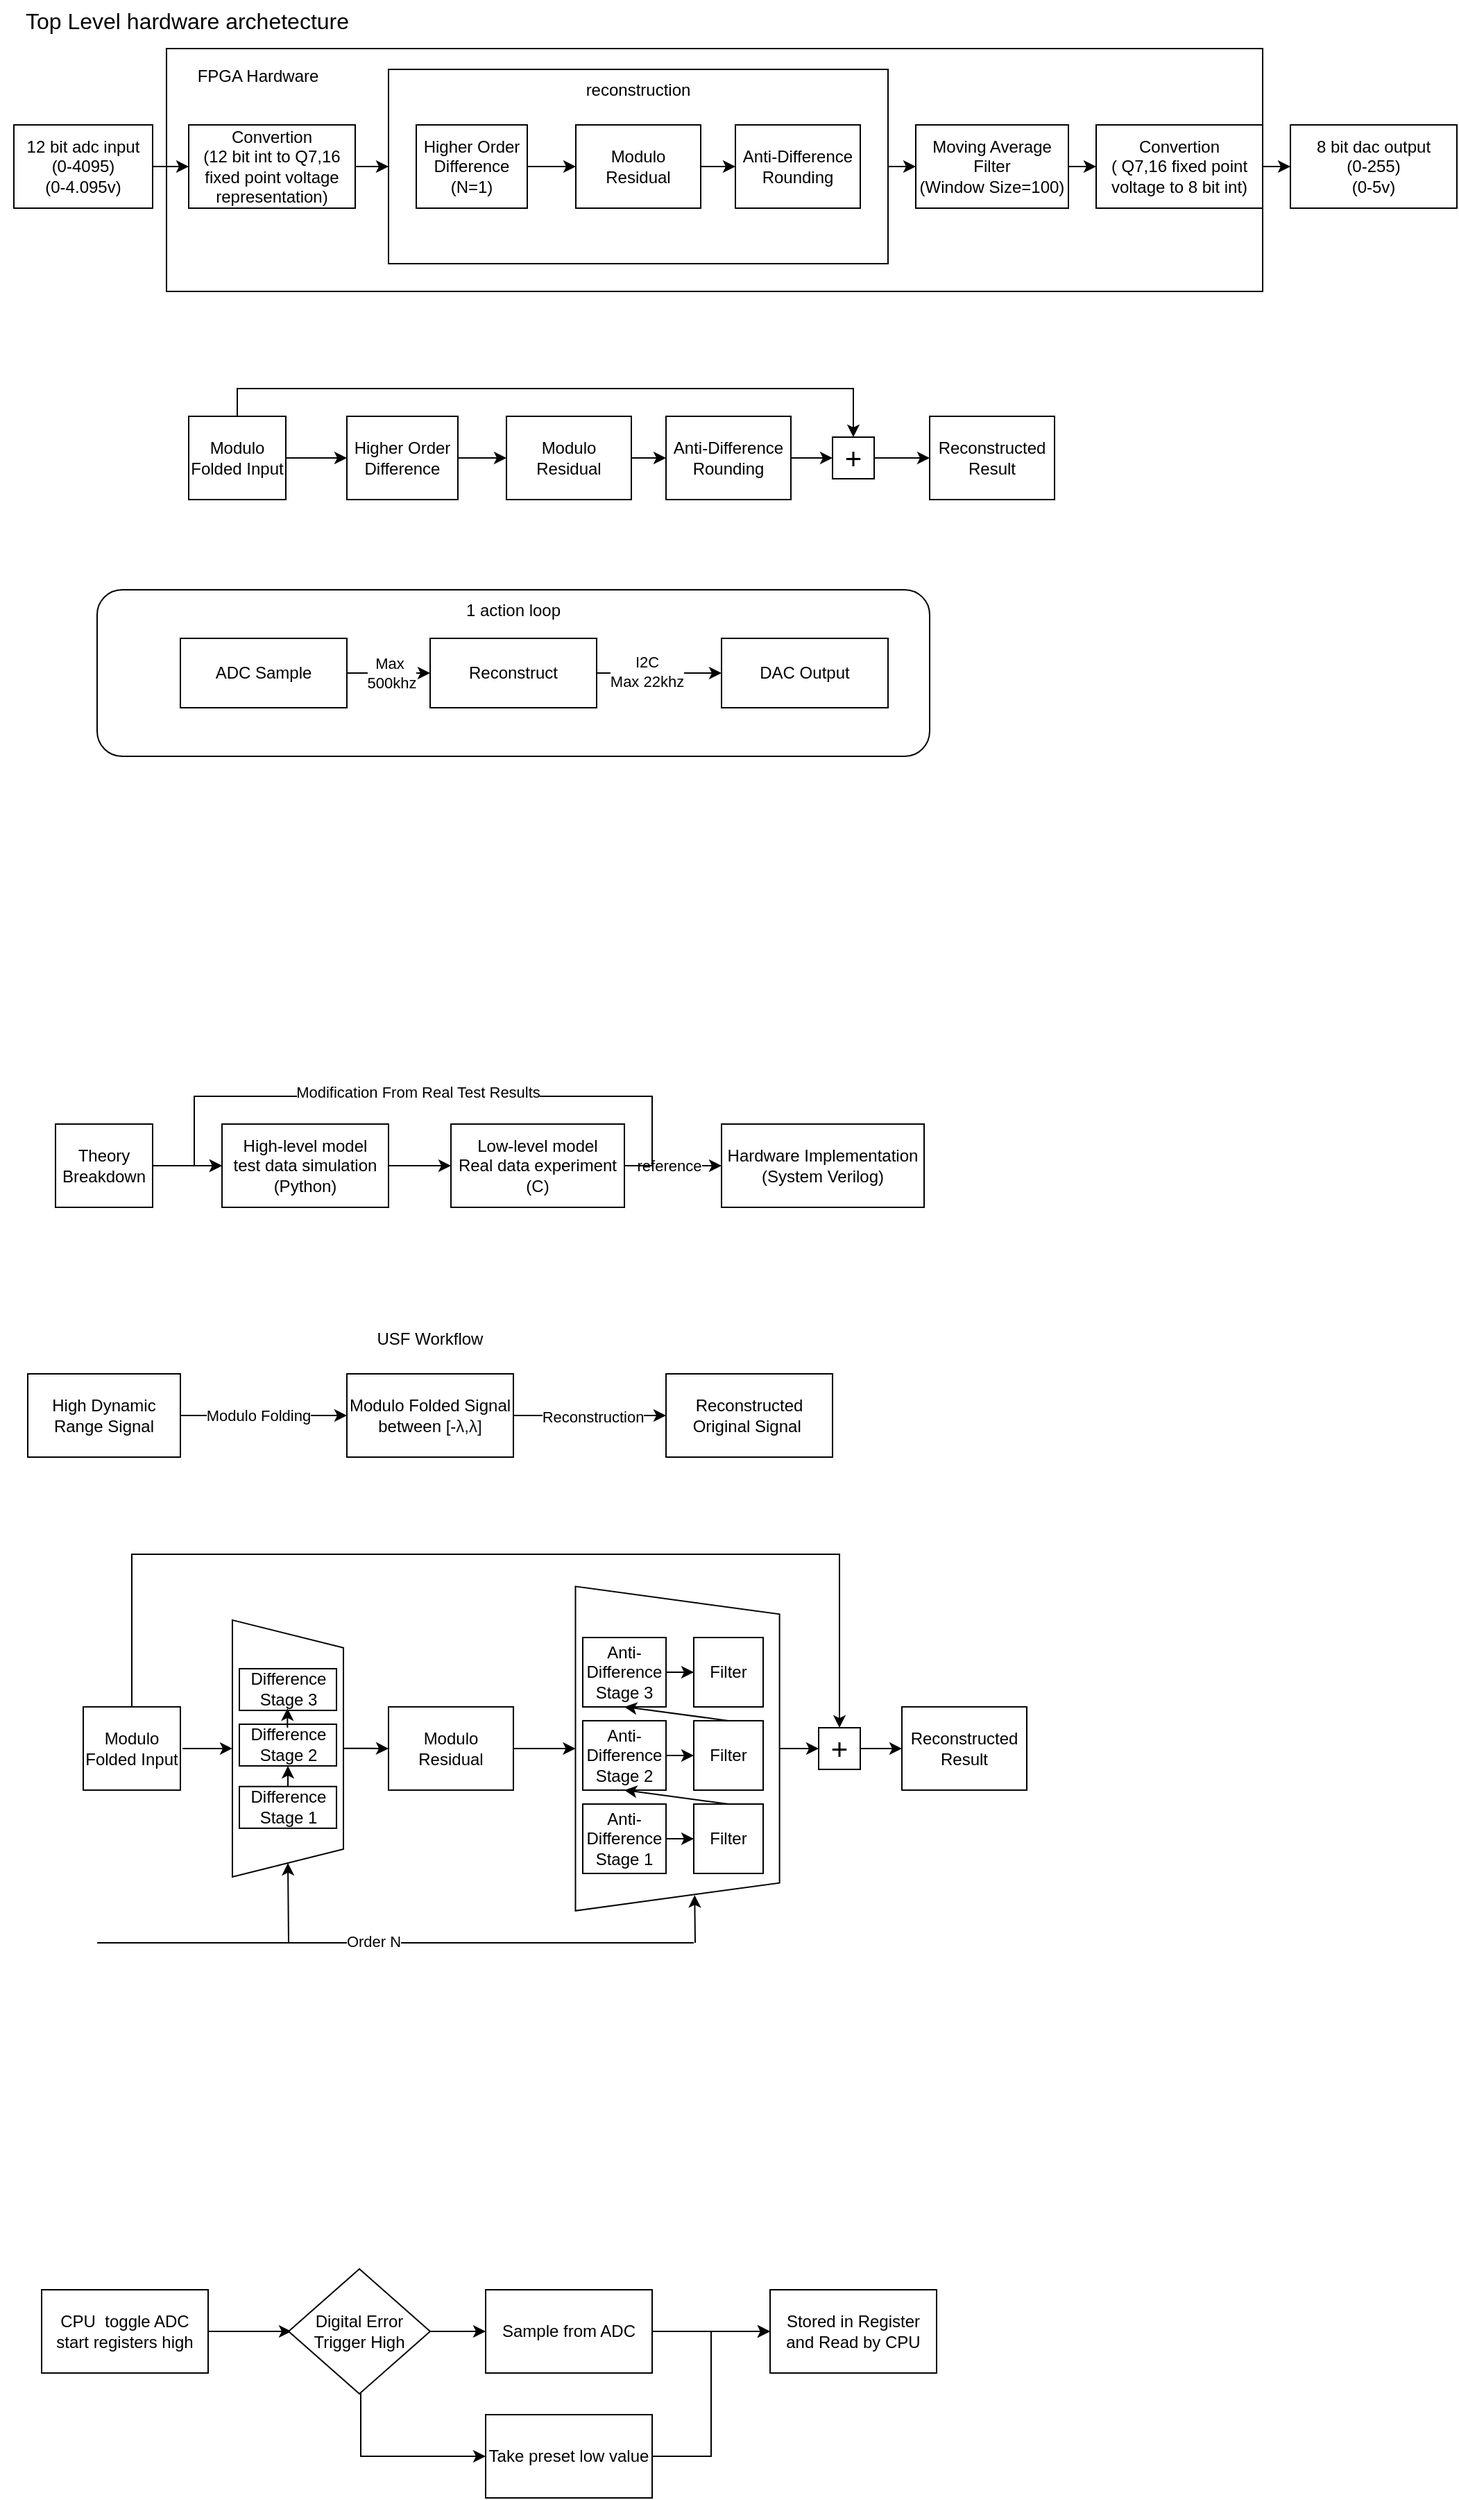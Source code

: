<mxfile version="27.1.4">
  <diagram name="第 1 页" id="DpyVP237-prWhmccieEh">
    <mxGraphModel dx="1034" dy="570" grid="1" gridSize="10" guides="1" tooltips="1" connect="1" arrows="1" fold="1" page="1" pageScale="1" pageWidth="1169" pageHeight="827" math="0" shadow="0">
      <root>
        <mxCell id="0" />
        <mxCell id="1" parent="0" />
        <mxCell id="Tnk6UtJkE0CCUPSip0-P-78" style="edgeStyle=orthogonalEdgeStyle;rounded=0;orthogonalLoop=1;jettySize=auto;html=1;entryX=0;entryY=0.5;entryDx=0;entryDy=0;" parent="1" source="Tnk6UtJkE0CCUPSip0-P-75" target="Tnk6UtJkE0CCUPSip0-P-32" edge="1">
          <mxGeometry relative="1" as="geometry" />
        </mxCell>
        <mxCell id="Tnk6UtJkE0CCUPSip0-P-75" value="" style="shape=trapezoid;perimeter=trapezoidPerimeter;whiteSpace=wrap;html=1;fixedSize=1;rotation=90;" parent="1" vertex="1">
          <mxGeometry x="421.43" y="1326.49" width="233.68" height="147.07" as="geometry" />
        </mxCell>
        <mxCell id="wR1qudTtFKgaIiXU7urF-36" value="" style="rounded=1;whiteSpace=wrap;html=1;" parent="1" vertex="1">
          <mxGeometry x="120" y="565" width="600" height="120" as="geometry" />
        </mxCell>
        <mxCell id="wR1qudTtFKgaIiXU7urF-27" value="" style="rounded=0;whiteSpace=wrap;html=1;" parent="1" vertex="1">
          <mxGeometry x="170" y="175" width="790" height="175" as="geometry" />
        </mxCell>
        <mxCell id="wR1qudTtFKgaIiXU7urF-2" style="edgeStyle=orthogonalEdgeStyle;rounded=0;orthogonalLoop=1;jettySize=auto;html=1;entryX=0;entryY=0.5;entryDx=0;entryDy=0;" parent="1" source="6OF3JbXOs-h79z-HZUOT-1" target="wR1qudTtFKgaIiXU7urF-1" edge="1">
          <mxGeometry relative="1" as="geometry" />
        </mxCell>
        <mxCell id="6OF3JbXOs-h79z-HZUOT-1" value="12 bit adc input&lt;div&gt;(0-4095)&lt;/div&gt;&lt;div&gt;(0-4.095v)&lt;/div&gt;" style="rounded=0;whiteSpace=wrap;html=1;" parent="1" vertex="1">
          <mxGeometry x="60" y="230" width="100" height="60" as="geometry" />
        </mxCell>
        <mxCell id="6OF3JbXOs-h79z-HZUOT-2" value="8 bit dac output&lt;div&gt;(0-255)&lt;br&gt;&lt;div&gt;(0-5v)&lt;/div&gt;&lt;/div&gt;" style="rounded=0;whiteSpace=wrap;html=1;" parent="1" vertex="1">
          <mxGeometry x="980" y="230" width="120" height="60" as="geometry" />
        </mxCell>
        <mxCell id="wR1qudTtFKgaIiXU7urF-12" style="edgeStyle=orthogonalEdgeStyle;rounded=0;orthogonalLoop=1;jettySize=auto;html=1;entryX=0;entryY=0.5;entryDx=0;entryDy=0;" parent="1" source="6OF3JbXOs-h79z-HZUOT-3" target="wR1qudTtFKgaIiXU7urF-11" edge="1">
          <mxGeometry relative="1" as="geometry" />
        </mxCell>
        <mxCell id="6OF3JbXOs-h79z-HZUOT-3" value="" style="rounded=0;whiteSpace=wrap;html=1;" parent="1" vertex="1">
          <mxGeometry x="330" y="190" width="360" height="140" as="geometry" />
        </mxCell>
        <mxCell id="wR1qudTtFKgaIiXU7urF-6" style="edgeStyle=orthogonalEdgeStyle;rounded=0;orthogonalLoop=1;jettySize=auto;html=1;entryX=0;entryY=0.5;entryDx=0;entryDy=0;" parent="1" source="6OF3JbXOs-h79z-HZUOT-4" target="wR1qudTtFKgaIiXU7urF-4" edge="1">
          <mxGeometry relative="1" as="geometry" />
        </mxCell>
        <mxCell id="6OF3JbXOs-h79z-HZUOT-4" value="Higher Order Difference&lt;div&gt;(N=1)&lt;/div&gt;" style="rounded=0;whiteSpace=wrap;html=1;" parent="1" vertex="1">
          <mxGeometry x="350" y="230" width="80" height="60" as="geometry" />
        </mxCell>
        <mxCell id="6OF3JbXOs-h79z-HZUOT-8" value="reconstruction" style="text;html=1;align=center;verticalAlign=middle;whiteSpace=wrap;rounded=0;" parent="1" vertex="1">
          <mxGeometry x="480" y="190" width="60" height="30" as="geometry" />
        </mxCell>
        <mxCell id="wR1qudTtFKgaIiXU7urF-3" style="edgeStyle=orthogonalEdgeStyle;rounded=0;orthogonalLoop=1;jettySize=auto;html=1;entryX=0;entryY=0.5;entryDx=0;entryDy=0;" parent="1" source="wR1qudTtFKgaIiXU7urF-1" target="6OF3JbXOs-h79z-HZUOT-3" edge="1">
          <mxGeometry relative="1" as="geometry" />
        </mxCell>
        <mxCell id="wR1qudTtFKgaIiXU7urF-1" value="Convertion&lt;div&gt;(12 bit int to Q7,16 fixed point voltage representation)&lt;/div&gt;" style="rounded=0;whiteSpace=wrap;html=1;" parent="1" vertex="1">
          <mxGeometry x="186" y="230" width="120" height="60" as="geometry" />
        </mxCell>
        <mxCell id="wR1qudTtFKgaIiXU7urF-8" style="edgeStyle=orthogonalEdgeStyle;rounded=0;orthogonalLoop=1;jettySize=auto;html=1;entryX=0;entryY=0.5;entryDx=0;entryDy=0;" parent="1" source="wR1qudTtFKgaIiXU7urF-4" target="wR1qudTtFKgaIiXU7urF-5" edge="1">
          <mxGeometry relative="1" as="geometry" />
        </mxCell>
        <mxCell id="wR1qudTtFKgaIiXU7urF-4" value="Modulo Residual" style="rounded=0;whiteSpace=wrap;html=1;" parent="1" vertex="1">
          <mxGeometry x="465" y="230" width="90" height="60" as="geometry" />
        </mxCell>
        <mxCell id="wR1qudTtFKgaIiXU7urF-5" value="Anti-Difference Rounding" style="rounded=0;whiteSpace=wrap;html=1;" parent="1" vertex="1">
          <mxGeometry x="580" y="230" width="90" height="60" as="geometry" />
        </mxCell>
        <mxCell id="wR1qudTtFKgaIiXU7urF-10" style="edgeStyle=orthogonalEdgeStyle;rounded=0;orthogonalLoop=1;jettySize=auto;html=1;entryX=0;entryY=0.5;entryDx=0;entryDy=0;" parent="1" source="wR1qudTtFKgaIiXU7urF-9" target="6OF3JbXOs-h79z-HZUOT-2" edge="1">
          <mxGeometry relative="1" as="geometry" />
        </mxCell>
        <mxCell id="wR1qudTtFKgaIiXU7urF-9" value="Convertion&lt;div&gt;( Q7,16 fixed point voltage to 8 bit int)&lt;/div&gt;" style="rounded=0;whiteSpace=wrap;html=1;" parent="1" vertex="1">
          <mxGeometry x="840" y="230" width="120" height="60" as="geometry" />
        </mxCell>
        <mxCell id="wR1qudTtFKgaIiXU7urF-13" style="edgeStyle=orthogonalEdgeStyle;rounded=0;orthogonalLoop=1;jettySize=auto;html=1;entryX=0;entryY=0.5;entryDx=0;entryDy=0;" parent="1" source="wR1qudTtFKgaIiXU7urF-11" target="wR1qudTtFKgaIiXU7urF-9" edge="1">
          <mxGeometry relative="1" as="geometry" />
        </mxCell>
        <mxCell id="wR1qudTtFKgaIiXU7urF-11" value="Moving Average Filter&lt;div&gt;(Window Size=100)&lt;/div&gt;" style="rounded=0;whiteSpace=wrap;html=1;" parent="1" vertex="1">
          <mxGeometry x="710" y="230" width="110" height="60" as="geometry" />
        </mxCell>
        <mxCell id="wR1qudTtFKgaIiXU7urF-14" value="&lt;font style=&quot;font-size: 16px;&quot;&gt;Top Level hardware archetecture&lt;/font&gt;" style="text;html=1;align=center;verticalAlign=middle;whiteSpace=wrap;rounded=0;" parent="1" vertex="1">
          <mxGeometry x="50" y="140" width="270" height="30" as="geometry" />
        </mxCell>
        <mxCell id="wR1qudTtFKgaIiXU7urF-18" style="edgeStyle=orthogonalEdgeStyle;rounded=0;orthogonalLoop=1;jettySize=auto;html=1;entryX=0;entryY=0.5;entryDx=0;entryDy=0;" parent="1" source="wR1qudTtFKgaIiXU7urF-15" target="wR1qudTtFKgaIiXU7urF-16" edge="1">
          <mxGeometry relative="1" as="geometry" />
        </mxCell>
        <mxCell id="wR1qudTtFKgaIiXU7urF-15" value="Higher Order Difference" style="rounded=0;whiteSpace=wrap;html=1;" parent="1" vertex="1">
          <mxGeometry x="300" y="440" width="80" height="60" as="geometry" />
        </mxCell>
        <mxCell id="wR1qudTtFKgaIiXU7urF-19" style="edgeStyle=orthogonalEdgeStyle;rounded=0;orthogonalLoop=1;jettySize=auto;html=1;entryX=0;entryY=0.5;entryDx=0;entryDy=0;" parent="1" source="wR1qudTtFKgaIiXU7urF-16" target="wR1qudTtFKgaIiXU7urF-17" edge="1">
          <mxGeometry relative="1" as="geometry" />
        </mxCell>
        <mxCell id="wR1qudTtFKgaIiXU7urF-16" value="Modulo Residual" style="rounded=0;whiteSpace=wrap;html=1;" parent="1" vertex="1">
          <mxGeometry x="415" y="440" width="90" height="60" as="geometry" />
        </mxCell>
        <mxCell id="wR1qudTtFKgaIiXU7urF-21" style="edgeStyle=orthogonalEdgeStyle;rounded=0;orthogonalLoop=1;jettySize=auto;html=1;entryX=0;entryY=0.5;entryDx=0;entryDy=0;" parent="1" source="wR1qudTtFKgaIiXU7urF-17" target="wR1qudTtFKgaIiXU7urF-20" edge="1">
          <mxGeometry relative="1" as="geometry" />
        </mxCell>
        <mxCell id="wR1qudTtFKgaIiXU7urF-17" value="Anti-Difference Rounding" style="rounded=0;whiteSpace=wrap;html=1;" parent="1" vertex="1">
          <mxGeometry x="530" y="440" width="90" height="60" as="geometry" />
        </mxCell>
        <mxCell id="wR1qudTtFKgaIiXU7urF-25" style="edgeStyle=orthogonalEdgeStyle;rounded=0;orthogonalLoop=1;jettySize=auto;html=1;" parent="1" source="wR1qudTtFKgaIiXU7urF-20" target="wR1qudTtFKgaIiXU7urF-26" edge="1">
          <mxGeometry relative="1" as="geometry">
            <mxPoint x="710" y="470" as="targetPoint" />
          </mxGeometry>
        </mxCell>
        <mxCell id="wR1qudTtFKgaIiXU7urF-20" value="&lt;font style=&quot;font-size: 21px;&quot;&gt;+&lt;/font&gt;" style="rounded=0;whiteSpace=wrap;html=1;" parent="1" vertex="1">
          <mxGeometry x="650" y="455" width="30" height="30" as="geometry" />
        </mxCell>
        <mxCell id="wR1qudTtFKgaIiXU7urF-23" style="edgeStyle=orthogonalEdgeStyle;rounded=0;orthogonalLoop=1;jettySize=auto;html=1;entryX=0;entryY=0.5;entryDx=0;entryDy=0;" parent="1" source="wR1qudTtFKgaIiXU7urF-22" target="wR1qudTtFKgaIiXU7urF-15" edge="1">
          <mxGeometry relative="1" as="geometry" />
        </mxCell>
        <mxCell id="wR1qudTtFKgaIiXU7urF-24" style="edgeStyle=orthogonalEdgeStyle;rounded=0;orthogonalLoop=1;jettySize=auto;html=1;entryX=0.5;entryY=0;entryDx=0;entryDy=0;" parent="1" source="wR1qudTtFKgaIiXU7urF-22" target="wR1qudTtFKgaIiXU7urF-20" edge="1">
          <mxGeometry relative="1" as="geometry">
            <Array as="points">
              <mxPoint x="221" y="420" />
              <mxPoint x="665" y="420" />
            </Array>
          </mxGeometry>
        </mxCell>
        <mxCell id="wR1qudTtFKgaIiXU7urF-22" value="Modulo Folded Input" style="rounded=0;whiteSpace=wrap;html=1;" parent="1" vertex="1">
          <mxGeometry x="186" y="440" width="70" height="60" as="geometry" />
        </mxCell>
        <mxCell id="wR1qudTtFKgaIiXU7urF-26" value="Reconstructed Result" style="rounded=0;whiteSpace=wrap;html=1;" parent="1" vertex="1">
          <mxGeometry x="720" y="440" width="90" height="60" as="geometry" />
        </mxCell>
        <mxCell id="wR1qudTtFKgaIiXU7urF-28" value="FPGA Hardware" style="text;html=1;align=center;verticalAlign=middle;whiteSpace=wrap;rounded=0;" parent="1" vertex="1">
          <mxGeometry x="186" y="180" width="100" height="30" as="geometry" />
        </mxCell>
        <mxCell id="wR1qudTtFKgaIiXU7urF-32" style="edgeStyle=orthogonalEdgeStyle;rounded=0;orthogonalLoop=1;jettySize=auto;html=1;exitX=1;exitY=0.5;exitDx=0;exitDy=0;" parent="1" source="wR1qudTtFKgaIiXU7urF-29" target="wR1qudTtFKgaIiXU7urF-30" edge="1">
          <mxGeometry relative="1" as="geometry" />
        </mxCell>
        <mxCell id="wR1qudTtFKgaIiXU7urF-33" value="Max&amp;nbsp;&lt;div&gt;500khz&lt;/div&gt;" style="edgeLabel;html=1;align=center;verticalAlign=middle;resizable=0;points=[];" parent="wR1qudTtFKgaIiXU7urF-32" vertex="1" connectable="0">
          <mxGeometry x="0.049" relative="1" as="geometry">
            <mxPoint as="offset" />
          </mxGeometry>
        </mxCell>
        <mxCell id="wR1qudTtFKgaIiXU7urF-29" value="ADC Sample" style="rounded=0;whiteSpace=wrap;html=1;" parent="1" vertex="1">
          <mxGeometry x="180" y="600" width="120" height="50" as="geometry" />
        </mxCell>
        <mxCell id="wR1qudTtFKgaIiXU7urF-34" style="edgeStyle=orthogonalEdgeStyle;rounded=0;orthogonalLoop=1;jettySize=auto;html=1;" parent="1" source="wR1qudTtFKgaIiXU7urF-30" target="wR1qudTtFKgaIiXU7urF-31" edge="1">
          <mxGeometry relative="1" as="geometry" />
        </mxCell>
        <mxCell id="wR1qudTtFKgaIiXU7urF-35" value="I2C&lt;div&gt;Max 22khz&lt;/div&gt;" style="edgeLabel;html=1;align=center;verticalAlign=middle;resizable=0;points=[];" parent="wR1qudTtFKgaIiXU7urF-34" vertex="1" connectable="0">
          <mxGeometry x="-0.212" y="1" relative="1" as="geometry">
            <mxPoint as="offset" />
          </mxGeometry>
        </mxCell>
        <mxCell id="wR1qudTtFKgaIiXU7urF-30" value="Reconstruct" style="rounded=0;whiteSpace=wrap;html=1;" parent="1" vertex="1">
          <mxGeometry x="360" y="600" width="120" height="50" as="geometry" />
        </mxCell>
        <mxCell id="wR1qudTtFKgaIiXU7urF-31" value="DAC Output" style="rounded=0;whiteSpace=wrap;html=1;" parent="1" vertex="1">
          <mxGeometry x="570" y="600" width="120" height="50" as="geometry" />
        </mxCell>
        <mxCell id="wR1qudTtFKgaIiXU7urF-37" value="1 action loop" style="text;html=1;align=center;verticalAlign=middle;whiteSpace=wrap;rounded=0;" parent="1" vertex="1">
          <mxGeometry x="375" y="565" width="90" height="30" as="geometry" />
        </mxCell>
        <mxCell id="Tnk6UtJkE0CCUPSip0-P-1" style="edgeStyle=orthogonalEdgeStyle;rounded=0;orthogonalLoop=1;jettySize=auto;html=1;entryX=0;entryY=0.5;entryDx=0;entryDy=0;" parent="1" source="Tnk6UtJkE0CCUPSip0-P-2" target="Tnk6UtJkE0CCUPSip0-P-4" edge="1">
          <mxGeometry relative="1" as="geometry" />
        </mxCell>
        <mxCell id="Tnk6UtJkE0CCUPSip0-P-2" value="High-level model&lt;div&gt;test data simulation&lt;/div&gt;&lt;div&gt;(Python)&lt;/div&gt;" style="rounded=0;whiteSpace=wrap;html=1;" parent="1" vertex="1">
          <mxGeometry x="210" y="950" width="120" height="60" as="geometry" />
        </mxCell>
        <mxCell id="Tnk6UtJkE0CCUPSip0-P-3" style="edgeStyle=orthogonalEdgeStyle;rounded=0;orthogonalLoop=1;jettySize=auto;html=1;entryX=0;entryY=0.5;entryDx=0;entryDy=0;" parent="1" source="Tnk6UtJkE0CCUPSip0-P-4" target="Tnk6UtJkE0CCUPSip0-P-6" edge="1">
          <mxGeometry relative="1" as="geometry" />
        </mxCell>
        <mxCell id="Tnk6UtJkE0CCUPSip0-P-13" value="reference" style="edgeLabel;html=1;align=center;verticalAlign=middle;resizable=0;points=[];" parent="Tnk6UtJkE0CCUPSip0-P-3" vertex="1" connectable="0">
          <mxGeometry x="0.098" y="1" relative="1" as="geometry">
            <mxPoint x="-7" y="1" as="offset" />
          </mxGeometry>
        </mxCell>
        <mxCell id="Tnk6UtJkE0CCUPSip0-P-14" style="edgeStyle=orthogonalEdgeStyle;rounded=0;orthogonalLoop=1;jettySize=auto;html=1;exitX=1;exitY=0.5;exitDx=0;exitDy=0;" parent="1" source="Tnk6UtJkE0CCUPSip0-P-4" edge="1">
          <mxGeometry relative="1" as="geometry">
            <mxPoint x="210" y="980" as="targetPoint" />
            <Array as="points">
              <mxPoint x="520" y="980" />
              <mxPoint x="520" y="930" />
              <mxPoint x="190" y="930" />
              <mxPoint x="190" y="980" />
            </Array>
          </mxGeometry>
        </mxCell>
        <mxCell id="Tnk6UtJkE0CCUPSip0-P-15" value="Modification From Real Test Results" style="edgeLabel;html=1;align=center;verticalAlign=middle;resizable=0;points=[];" parent="Tnk6UtJkE0CCUPSip0-P-14" vertex="1" connectable="0">
          <mxGeometry x="-0.011" y="-3" relative="1" as="geometry">
            <mxPoint x="-7" as="offset" />
          </mxGeometry>
        </mxCell>
        <mxCell id="Tnk6UtJkE0CCUPSip0-P-4" value="&lt;div&gt;Low-level model&lt;/div&gt;Real data experiment&lt;div&gt;(C)&lt;/div&gt;" style="rounded=0;whiteSpace=wrap;html=1;" parent="1" vertex="1">
          <mxGeometry x="375" y="950" width="125" height="60" as="geometry" />
        </mxCell>
        <mxCell id="Tnk6UtJkE0CCUPSip0-P-6" value="Hardware Implementation&lt;div&gt;(System Verilog)&lt;/div&gt;" style="rounded=0;whiteSpace=wrap;html=1;" parent="1" vertex="1">
          <mxGeometry x="570" y="950" width="146" height="60" as="geometry" />
        </mxCell>
        <mxCell id="Tnk6UtJkE0CCUPSip0-P-9" style="edgeStyle=orthogonalEdgeStyle;rounded=0;orthogonalLoop=1;jettySize=auto;html=1;entryX=0;entryY=0.5;entryDx=0;entryDy=0;" parent="1" source="Tnk6UtJkE0CCUPSip0-P-11" target="Tnk6UtJkE0CCUPSip0-P-2" edge="1">
          <mxGeometry relative="1" as="geometry" />
        </mxCell>
        <mxCell id="Tnk6UtJkE0CCUPSip0-P-11" value="Theory Breakdown" style="rounded=0;whiteSpace=wrap;html=1;" parent="1" vertex="1">
          <mxGeometry x="90" y="950" width="70" height="60" as="geometry" />
        </mxCell>
        <mxCell id="Tnk6UtJkE0CCUPSip0-P-19" style="edgeStyle=orthogonalEdgeStyle;rounded=0;orthogonalLoop=1;jettySize=auto;html=1;" parent="1" source="Tnk6UtJkE0CCUPSip0-P-17" target="Tnk6UtJkE0CCUPSip0-P-18" edge="1">
          <mxGeometry relative="1" as="geometry" />
        </mxCell>
        <mxCell id="Tnk6UtJkE0CCUPSip0-P-20" value="Modulo Folding" style="edgeLabel;html=1;align=center;verticalAlign=middle;resizable=0;points=[];" parent="Tnk6UtJkE0CCUPSip0-P-19" vertex="1" connectable="0">
          <mxGeometry x="-0.206" y="-1" relative="1" as="geometry">
            <mxPoint x="8" y="-1" as="offset" />
          </mxGeometry>
        </mxCell>
        <mxCell id="Tnk6UtJkE0CCUPSip0-P-17" value="&lt;font&gt;High Dynamic Range Signal&lt;/font&gt;" style="rounded=0;whiteSpace=wrap;html=1;" parent="1" vertex="1">
          <mxGeometry x="70" y="1130" width="110" height="60" as="geometry" />
        </mxCell>
        <mxCell id="Tnk6UtJkE0CCUPSip0-P-21" style="edgeStyle=orthogonalEdgeStyle;rounded=0;orthogonalLoop=1;jettySize=auto;html=1;entryX=0;entryY=0.5;entryDx=0;entryDy=0;" parent="1" source="Tnk6UtJkE0CCUPSip0-P-18" target="Tnk6UtJkE0CCUPSip0-P-22" edge="1">
          <mxGeometry relative="1" as="geometry">
            <mxPoint x="510" y="1160" as="targetPoint" />
          </mxGeometry>
        </mxCell>
        <mxCell id="Tnk6UtJkE0CCUPSip0-P-23" value="Reconstruction" style="edgeLabel;html=1;align=center;verticalAlign=middle;resizable=0;points=[];" parent="Tnk6UtJkE0CCUPSip0-P-21" vertex="1" connectable="0">
          <mxGeometry x="0.037" y="-1" relative="1" as="geometry">
            <mxPoint as="offset" />
          </mxGeometry>
        </mxCell>
        <mxCell id="Tnk6UtJkE0CCUPSip0-P-18" value="&lt;font&gt;Modulo Folded Signal between [-&lt;span style=&quot;color: rgb(16, 20, 24); font-family: sans-serif; text-align: start; background-color: rgb(255, 255, 255);&quot;&gt;&lt;font style=&quot;&quot;&gt;λ,&lt;/font&gt;&lt;/span&gt;&lt;span style=&quot;color: rgb(16, 20, 24); font-family: sans-serif; text-align: start; background-color: rgb(255, 255, 255);&quot;&gt;λ]&lt;/span&gt;&lt;/font&gt;" style="rounded=0;whiteSpace=wrap;html=1;" parent="1" vertex="1">
          <mxGeometry x="300" y="1130" width="120" height="60" as="geometry" />
        </mxCell>
        <mxCell id="Tnk6UtJkE0CCUPSip0-P-22" value="&lt;font&gt;Reconstructed Original Signal&amp;nbsp;&lt;/font&gt;" style="rounded=0;whiteSpace=wrap;html=1;" parent="1" vertex="1">
          <mxGeometry x="530" y="1130" width="120" height="60" as="geometry" />
        </mxCell>
        <mxCell id="Tnk6UtJkE0CCUPSip0-P-24" value="USF Workflow" style="text;html=1;align=center;verticalAlign=middle;whiteSpace=wrap;rounded=0;" parent="1" vertex="1">
          <mxGeometry x="270" y="1090" width="180" height="30" as="geometry" />
        </mxCell>
        <mxCell id="Tnk6UtJkE0CCUPSip0-P-77" style="edgeStyle=orthogonalEdgeStyle;rounded=0;orthogonalLoop=1;jettySize=auto;html=1;entryX=0.5;entryY=1;entryDx=0;entryDy=0;" parent="1" source="Tnk6UtJkE0CCUPSip0-P-28" target="Tnk6UtJkE0CCUPSip0-P-75" edge="1">
          <mxGeometry relative="1" as="geometry" />
        </mxCell>
        <mxCell id="Tnk6UtJkE0CCUPSip0-P-28" value="Modulo Residual" style="rounded=0;whiteSpace=wrap;html=1;" parent="1" vertex="1">
          <mxGeometry x="330" y="1369.95" width="90" height="60" as="geometry" />
        </mxCell>
        <mxCell id="Tnk6UtJkE0CCUPSip0-P-31" style="edgeStyle=orthogonalEdgeStyle;rounded=0;orthogonalLoop=1;jettySize=auto;html=1;" parent="1" source="Tnk6UtJkE0CCUPSip0-P-32" target="Tnk6UtJkE0CCUPSip0-P-36" edge="1">
          <mxGeometry relative="1" as="geometry">
            <mxPoint x="720" y="1399.95" as="targetPoint" />
          </mxGeometry>
        </mxCell>
        <mxCell id="Tnk6UtJkE0CCUPSip0-P-32" value="&lt;font style=&quot;font-size: 21px;&quot;&gt;+&lt;/font&gt;" style="rounded=0;whiteSpace=wrap;html=1;" parent="1" vertex="1">
          <mxGeometry x="640" y="1385.03" width="30" height="30" as="geometry" />
        </mxCell>
        <mxCell id="Tnk6UtJkE0CCUPSip0-P-56" style="edgeStyle=orthogonalEdgeStyle;rounded=0;orthogonalLoop=1;jettySize=auto;html=1;entryX=0.5;entryY=1;entryDx=0;entryDy=0;" parent="1" target="Tnk6UtJkE0CCUPSip0-P-38" edge="1">
          <mxGeometry relative="1" as="geometry">
            <mxPoint x="181.5" y="1400" as="sourcePoint" />
          </mxGeometry>
        </mxCell>
        <mxCell id="Tnk6UtJkE0CCUPSip0-P-82" style="edgeStyle=orthogonalEdgeStyle;rounded=0;orthogonalLoop=1;jettySize=auto;html=1;entryX=0.5;entryY=0;entryDx=0;entryDy=0;" parent="1" source="Tnk6UtJkE0CCUPSip0-P-35" target="Tnk6UtJkE0CCUPSip0-P-32" edge="1">
          <mxGeometry relative="1" as="geometry">
            <Array as="points">
              <mxPoint x="145" y="1260" />
              <mxPoint x="655" y="1260" />
            </Array>
          </mxGeometry>
        </mxCell>
        <mxCell id="Tnk6UtJkE0CCUPSip0-P-35" value="Modulo Folded Input" style="rounded=0;whiteSpace=wrap;html=1;" parent="1" vertex="1">
          <mxGeometry x="110" y="1369.95" width="70" height="60" as="geometry" />
        </mxCell>
        <mxCell id="Tnk6UtJkE0CCUPSip0-P-36" value="Reconstructed Result" style="rounded=0;whiteSpace=wrap;html=1;" parent="1" vertex="1">
          <mxGeometry x="700" y="1369.95" width="90" height="60" as="geometry" />
        </mxCell>
        <mxCell id="Tnk6UtJkE0CCUPSip0-P-57" style="edgeStyle=orthogonalEdgeStyle;rounded=0;orthogonalLoop=1;jettySize=auto;html=1;" parent="1" source="Tnk6UtJkE0CCUPSip0-P-38" target="Tnk6UtJkE0CCUPSip0-P-28" edge="1">
          <mxGeometry relative="1" as="geometry" />
        </mxCell>
        <mxCell id="Tnk6UtJkE0CCUPSip0-P-38" value="" style="shape=trapezoid;perimeter=trapezoidPerimeter;whiteSpace=wrap;html=1;fixedSize=1;rotation=90;" parent="1" vertex="1">
          <mxGeometry x="165" y="1359.94" width="185" height="80.02" as="geometry" />
        </mxCell>
        <mxCell id="Tnk6UtJkE0CCUPSip0-P-41" value="Difference Stage 3" style="rounded=0;whiteSpace=wrap;html=1;" parent="1" vertex="1">
          <mxGeometry x="222.51" y="1342.47" width="70" height="30.05" as="geometry" />
        </mxCell>
        <mxCell id="Tnk6UtJkE0CCUPSip0-P-42" value="Difference Stage 2" style="rounded=0;whiteSpace=wrap;html=1;" parent="1" vertex="1">
          <mxGeometry x="222.5" y="1382.47" width="70" height="30.05" as="geometry" />
        </mxCell>
        <mxCell id="Tnk6UtJkE0CCUPSip0-P-43" value="Difference Stage 1" style="rounded=0;whiteSpace=wrap;html=1;" parent="1" vertex="1">
          <mxGeometry x="222.51" y="1427.37" width="70" height="30.05" as="geometry" />
        </mxCell>
        <mxCell id="Tnk6UtJkE0CCUPSip0-P-51" value="" style="endArrow=none;html=1;rounded=0;" parent="1" edge="1">
          <mxGeometry width="50" height="50" relative="1" as="geometry">
            <mxPoint x="120" y="1540" as="sourcePoint" />
            <mxPoint x="550" y="1540" as="targetPoint" />
          </mxGeometry>
        </mxCell>
        <mxCell id="Tnk6UtJkE0CCUPSip0-P-52" value="Order N" style="edgeLabel;html=1;align=center;verticalAlign=middle;resizable=0;points=[];" parent="Tnk6UtJkE0CCUPSip0-P-51" vertex="1" connectable="0">
          <mxGeometry x="-0.077" y="1" relative="1" as="geometry">
            <mxPoint as="offset" />
          </mxGeometry>
        </mxCell>
        <mxCell id="Tnk6UtJkE0CCUPSip0-P-54" style="edgeStyle=orthogonalEdgeStyle;rounded=0;orthogonalLoop=1;jettySize=auto;html=1;exitX=0.5;exitY=1;exitDx=0;exitDy=0;" parent="1" source="Tnk6UtJkE0CCUPSip0-P-41" target="Tnk6UtJkE0CCUPSip0-P-41" edge="1">
          <mxGeometry relative="1" as="geometry" />
        </mxCell>
        <mxCell id="Tnk6UtJkE0CCUPSip0-P-59" value="" style="endArrow=classic;html=1;rounded=0;entryX=1;entryY=0.5;entryDx=0;entryDy=0;" parent="1" target="Tnk6UtJkE0CCUPSip0-P-38" edge="1">
          <mxGeometry width="50" height="50" relative="1" as="geometry">
            <mxPoint x="258" y="1540" as="sourcePoint" />
            <mxPoint x="236" y="1482" as="targetPoint" />
          </mxGeometry>
        </mxCell>
        <mxCell id="Tnk6UtJkE0CCUPSip0-P-62" style="edgeStyle=orthogonalEdgeStyle;rounded=0;orthogonalLoop=1;jettySize=auto;html=1;" parent="1" source="Tnk6UtJkE0CCUPSip0-P-60" target="Tnk6UtJkE0CCUPSip0-P-61" edge="1">
          <mxGeometry relative="1" as="geometry" />
        </mxCell>
        <mxCell id="Tnk6UtJkE0CCUPSip0-P-60" value="Anti-Difference Stage 3" style="rounded=0;whiteSpace=wrap;html=1;" parent="1" vertex="1">
          <mxGeometry x="470" y="1320" width="60" height="50" as="geometry" />
        </mxCell>
        <mxCell id="Tnk6UtJkE0CCUPSip0-P-61" value="Filter" style="rounded=0;whiteSpace=wrap;html=1;" parent="1" vertex="1">
          <mxGeometry x="550" y="1320" width="50" height="50" as="geometry" />
        </mxCell>
        <mxCell id="Tnk6UtJkE0CCUPSip0-P-63" style="edgeStyle=orthogonalEdgeStyle;rounded=0;orthogonalLoop=1;jettySize=auto;html=1;" parent="1" source="Tnk6UtJkE0CCUPSip0-P-64" target="Tnk6UtJkE0CCUPSip0-P-65" edge="1">
          <mxGeometry relative="1" as="geometry" />
        </mxCell>
        <mxCell id="Tnk6UtJkE0CCUPSip0-P-64" value="Anti-Difference Stage 2" style="rounded=0;whiteSpace=wrap;html=1;" parent="1" vertex="1">
          <mxGeometry x="470" y="1379.96" width="60" height="50" as="geometry" />
        </mxCell>
        <mxCell id="Tnk6UtJkE0CCUPSip0-P-65" value="Filter" style="rounded=0;whiteSpace=wrap;html=1;" parent="1" vertex="1">
          <mxGeometry x="550" y="1379.96" width="50" height="50" as="geometry" />
        </mxCell>
        <mxCell id="Tnk6UtJkE0CCUPSip0-P-66" style="edgeStyle=orthogonalEdgeStyle;rounded=0;orthogonalLoop=1;jettySize=auto;html=1;" parent="1" source="Tnk6UtJkE0CCUPSip0-P-67" target="Tnk6UtJkE0CCUPSip0-P-68" edge="1">
          <mxGeometry relative="1" as="geometry" />
        </mxCell>
        <mxCell id="Tnk6UtJkE0CCUPSip0-P-67" value="Anti-Difference Stage 1" style="rounded=0;whiteSpace=wrap;html=1;" parent="1" vertex="1">
          <mxGeometry x="470" y="1440" width="60" height="50" as="geometry" />
        </mxCell>
        <mxCell id="Tnk6UtJkE0CCUPSip0-P-68" value="Filter" style="rounded=0;whiteSpace=wrap;html=1;" parent="1" vertex="1">
          <mxGeometry x="550" y="1440" width="50" height="50" as="geometry" />
        </mxCell>
        <mxCell id="Tnk6UtJkE0CCUPSip0-P-69" value="" style="endArrow=classic;html=1;rounded=0;exitX=0.5;exitY=0;exitDx=0;exitDy=0;entryX=0.5;entryY=1;entryDx=0;entryDy=0;" parent="1" source="Tnk6UtJkE0CCUPSip0-P-43" target="Tnk6UtJkE0CCUPSip0-P-42" edge="1">
          <mxGeometry width="50" height="50" relative="1" as="geometry">
            <mxPoint x="391.5" y="1480" as="sourcePoint" />
            <mxPoint x="441.5" y="1430" as="targetPoint" />
          </mxGeometry>
        </mxCell>
        <mxCell id="Tnk6UtJkE0CCUPSip0-P-70" value="" style="endArrow=classic;html=1;rounded=0;exitX=0.5;exitY=0;exitDx=0;exitDy=0;entryX=0.5;entryY=1;entryDx=0;entryDy=0;" parent="1" edge="1">
          <mxGeometry width="50" height="50" relative="1" as="geometry">
            <mxPoint x="257.16" y="1384.95" as="sourcePoint" />
            <mxPoint x="257.16" y="1370.95" as="targetPoint" />
          </mxGeometry>
        </mxCell>
        <mxCell id="Tnk6UtJkE0CCUPSip0-P-73" value="" style="endArrow=classic;html=1;rounded=0;exitX=0.5;exitY=0;exitDx=0;exitDy=0;entryX=0.5;entryY=1;entryDx=0;entryDy=0;" parent="1" source="Tnk6UtJkE0CCUPSip0-P-68" target="Tnk6UtJkE0CCUPSip0-P-64" edge="1">
          <mxGeometry width="50" height="50" relative="1" as="geometry">
            <mxPoint x="370" y="1400" as="sourcePoint" />
            <mxPoint x="420" y="1350" as="targetPoint" />
          </mxGeometry>
        </mxCell>
        <mxCell id="Tnk6UtJkE0CCUPSip0-P-74" value="" style="endArrow=classic;html=1;rounded=0;exitX=0.5;exitY=0;exitDx=0;exitDy=0;entryX=0.5;entryY=1;entryDx=0;entryDy=0;" parent="1" edge="1">
          <mxGeometry width="50" height="50" relative="1" as="geometry">
            <mxPoint x="575" y="1379.95" as="sourcePoint" />
            <mxPoint x="500" y="1369.95" as="targetPoint" />
          </mxGeometry>
        </mxCell>
        <mxCell id="Tnk6UtJkE0CCUPSip0-P-79" value="" style="endArrow=classic;html=1;rounded=0;entryX=0.952;entryY=0.416;entryDx=0;entryDy=0;entryPerimeter=0;" parent="1" target="Tnk6UtJkE0CCUPSip0-P-75" edge="1">
          <mxGeometry width="50" height="50" relative="1" as="geometry">
            <mxPoint x="551" y="1540" as="sourcePoint" />
            <mxPoint x="590" y="1520" as="targetPoint" />
          </mxGeometry>
        </mxCell>
        <mxCell id="pupJrClnPEWbawqv8QPg-3" style="edgeStyle=orthogonalEdgeStyle;rounded=0;orthogonalLoop=1;jettySize=auto;html=1;entryX=0;entryY=0.5;entryDx=0;entryDy=0;" edge="1" parent="1" source="pupJrClnPEWbawqv8QPg-1">
          <mxGeometry relative="1" as="geometry">
            <mxPoint x="260" y="1820" as="targetPoint" />
          </mxGeometry>
        </mxCell>
        <mxCell id="pupJrClnPEWbawqv8QPg-1" value="CPU&amp;nbsp; toggle ADC start registers high" style="rounded=0;whiteSpace=wrap;html=1;" vertex="1" parent="1">
          <mxGeometry x="80" y="1790" width="120" height="60" as="geometry" />
        </mxCell>
        <mxCell id="pupJrClnPEWbawqv8QPg-5" style="edgeStyle=orthogonalEdgeStyle;rounded=0;orthogonalLoop=1;jettySize=auto;html=1;" edge="1" parent="1" source="pupJrClnPEWbawqv8QPg-4">
          <mxGeometry relative="1" as="geometry">
            <mxPoint x="400" y="1820" as="targetPoint" />
          </mxGeometry>
        </mxCell>
        <mxCell id="pupJrClnPEWbawqv8QPg-10" style="edgeStyle=orthogonalEdgeStyle;rounded=0;orthogonalLoop=1;jettySize=auto;html=1;entryX=0;entryY=0.5;entryDx=0;entryDy=0;" edge="1" parent="1" source="pupJrClnPEWbawqv8QPg-4" target="pupJrClnPEWbawqv8QPg-8">
          <mxGeometry relative="1" as="geometry">
            <Array as="points">
              <mxPoint x="310" y="1910" />
            </Array>
          </mxGeometry>
        </mxCell>
        <mxCell id="pupJrClnPEWbawqv8QPg-4" value="Digital Error Trigger High" style="rhombus;whiteSpace=wrap;html=1;" vertex="1" parent="1">
          <mxGeometry x="258" y="1775" width="102" height="90" as="geometry" />
        </mxCell>
        <mxCell id="pupJrClnPEWbawqv8QPg-11" style="edgeStyle=orthogonalEdgeStyle;rounded=0;orthogonalLoop=1;jettySize=auto;html=1;" edge="1" parent="1" source="pupJrClnPEWbawqv8QPg-6" target="pupJrClnPEWbawqv8QPg-9">
          <mxGeometry relative="1" as="geometry" />
        </mxCell>
        <mxCell id="pupJrClnPEWbawqv8QPg-6" value="Sample from ADC" style="rounded=0;whiteSpace=wrap;html=1;" vertex="1" parent="1">
          <mxGeometry x="400" y="1790" width="120" height="60" as="geometry" />
        </mxCell>
        <mxCell id="pupJrClnPEWbawqv8QPg-12" style="edgeStyle=orthogonalEdgeStyle;rounded=0;orthogonalLoop=1;jettySize=auto;html=1;entryX=0;entryY=0.5;entryDx=0;entryDy=0;" edge="1" parent="1" source="pupJrClnPEWbawqv8QPg-8" target="pupJrClnPEWbawqv8QPg-9">
          <mxGeometry relative="1" as="geometry" />
        </mxCell>
        <mxCell id="pupJrClnPEWbawqv8QPg-8" value="Take preset low value" style="rounded=0;whiteSpace=wrap;html=1;" vertex="1" parent="1">
          <mxGeometry x="400" y="1880" width="120" height="60" as="geometry" />
        </mxCell>
        <mxCell id="pupJrClnPEWbawqv8QPg-9" value="Stored in Register and Read by CPU" style="rounded=0;whiteSpace=wrap;html=1;" vertex="1" parent="1">
          <mxGeometry x="605" y="1790" width="120" height="60" as="geometry" />
        </mxCell>
      </root>
    </mxGraphModel>
  </diagram>
</mxfile>
